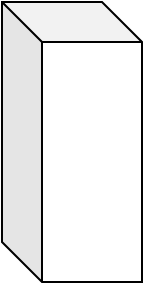 <mxfile version="22.1.11" type="github">
  <diagram name="Page-1" id="paEyww2v4GBFIP7PCP6t">
    <mxGraphModel dx="1050" dy="530" grid="1" gridSize="10" guides="1" tooltips="1" connect="1" arrows="1" fold="1" page="1" pageScale="1" pageWidth="850" pageHeight="1100" math="0" shadow="0">
      <root>
        <mxCell id="0" />
        <mxCell id="1" parent="0" />
        <mxCell id="36QEOo4buygN4QM1PQPN-1" value="" style="shape=cube;whiteSpace=wrap;html=1;boundedLbl=1;backgroundOutline=1;darkOpacity=0.05;darkOpacity2=0.1;" vertex="1" parent="1">
          <mxGeometry x="220" y="140" width="70" height="140" as="geometry" />
        </mxCell>
      </root>
    </mxGraphModel>
  </diagram>
</mxfile>
